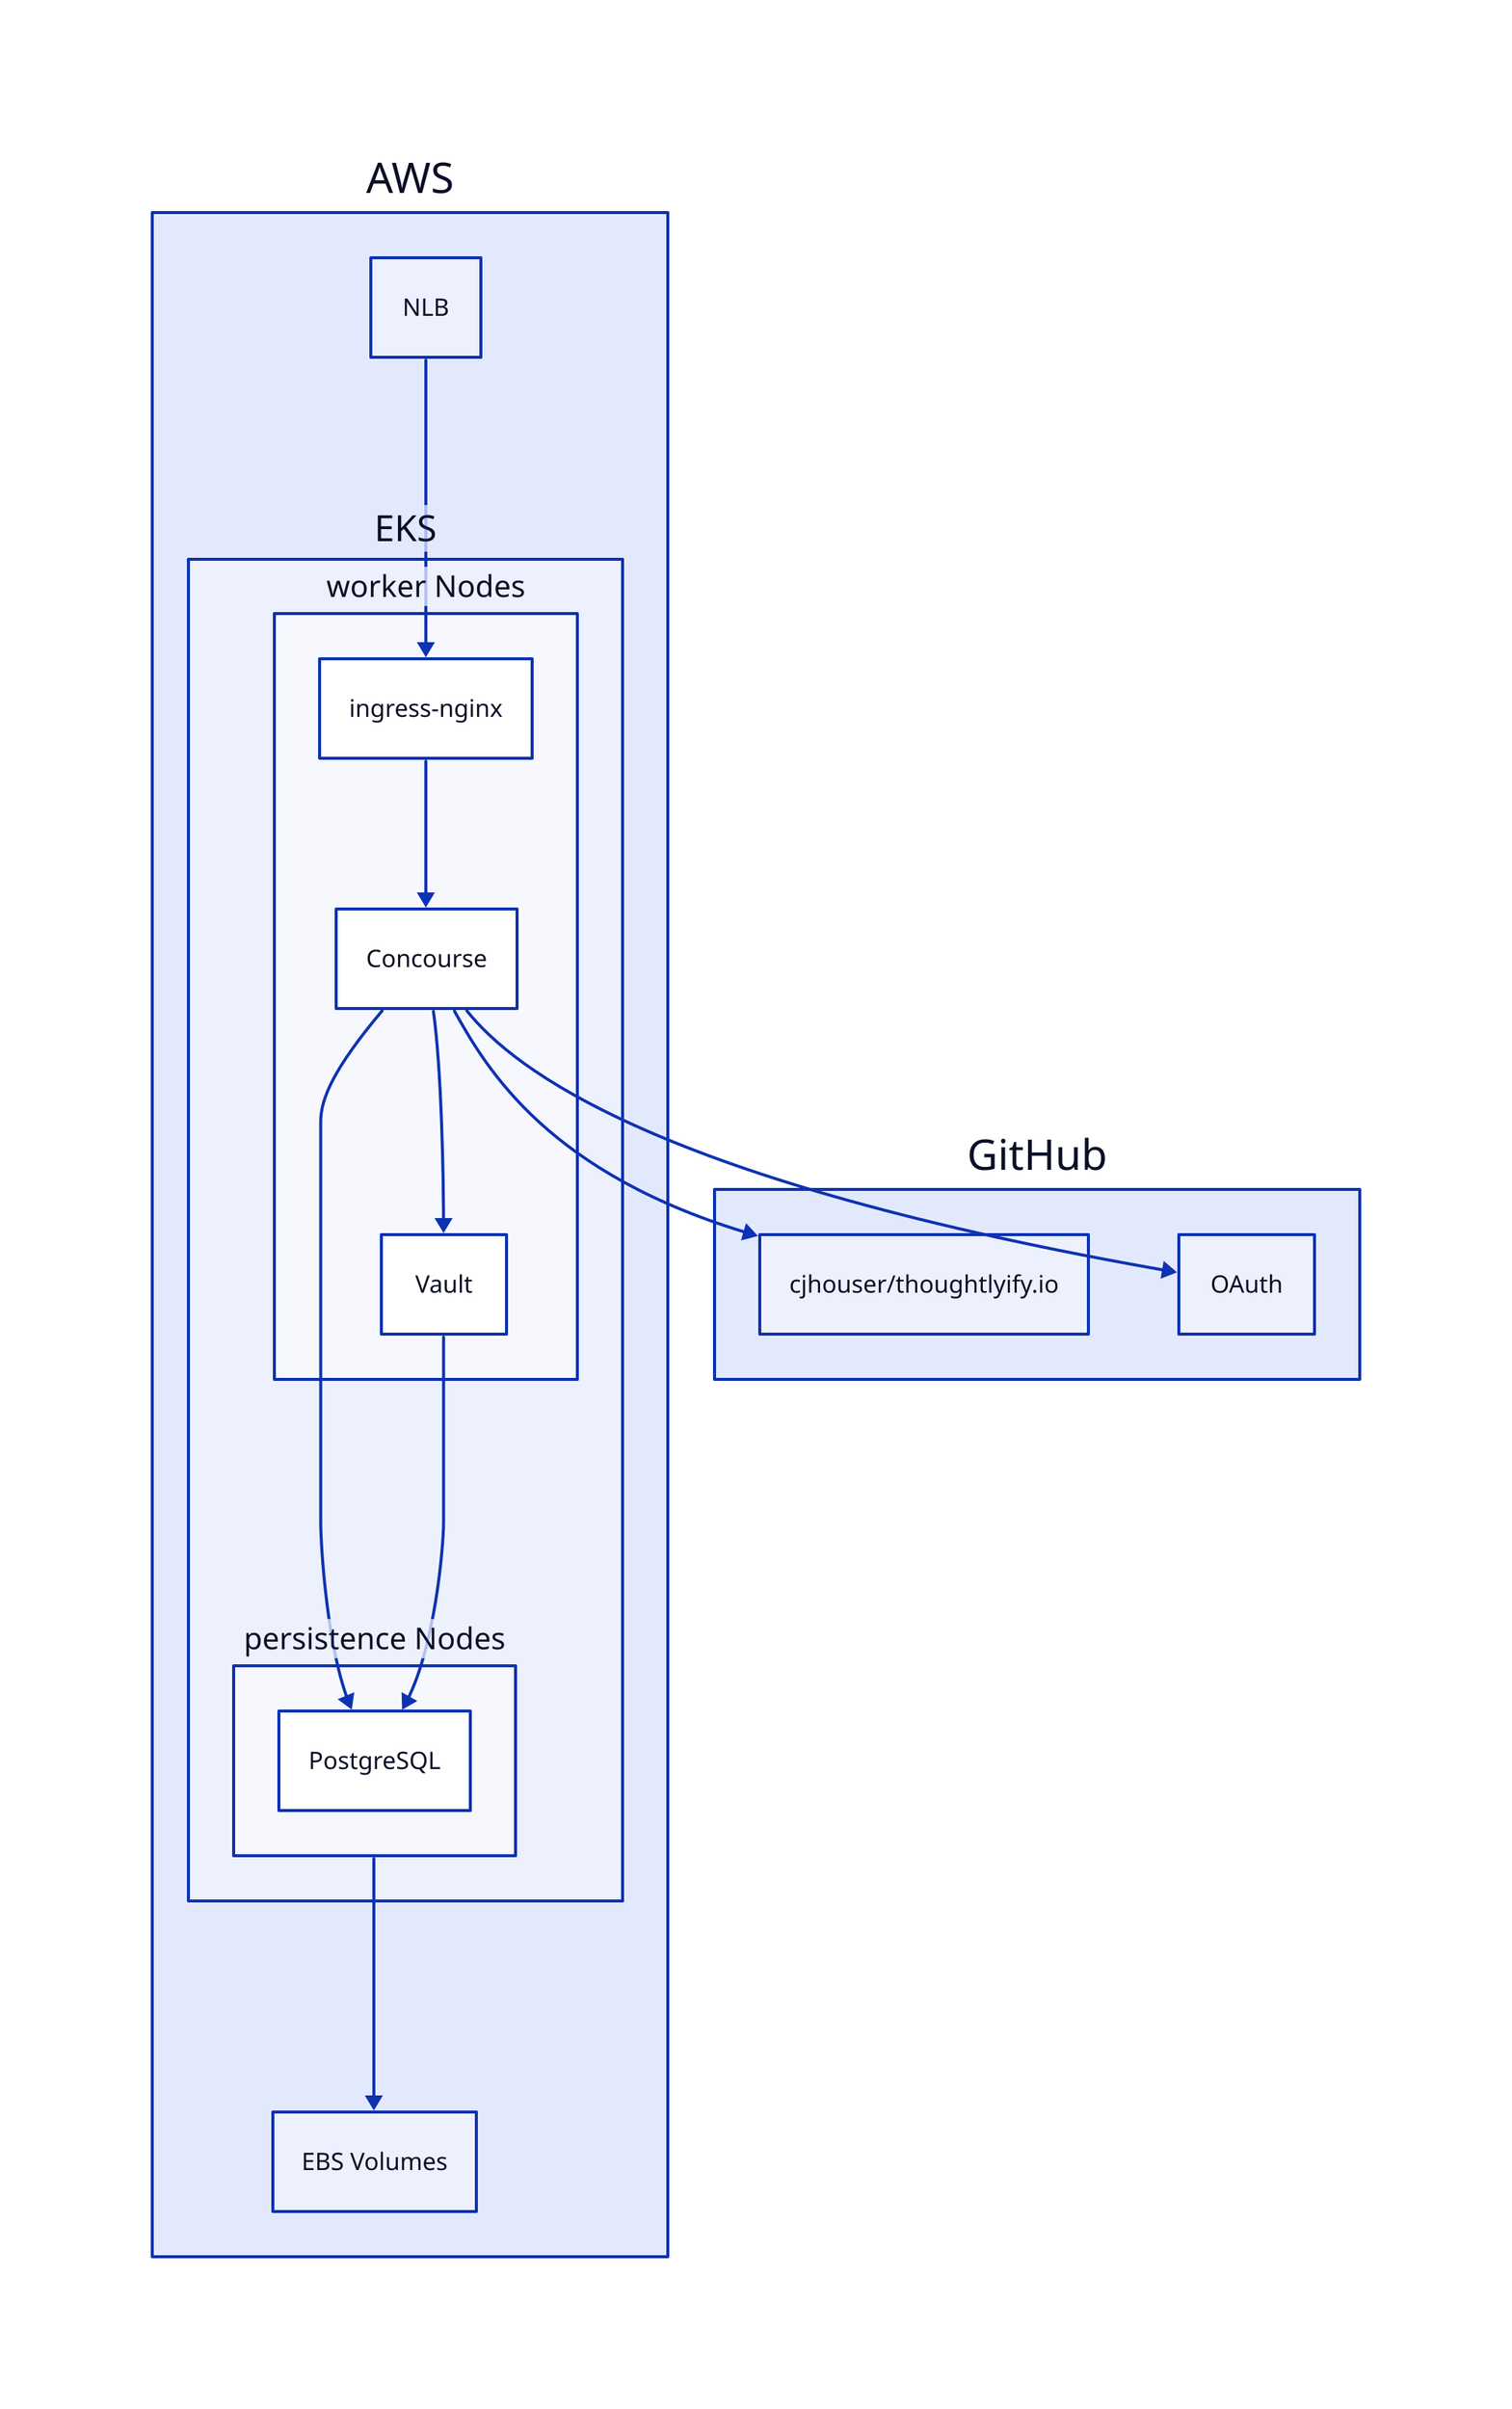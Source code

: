 AWS: {
  EKS: {
    persistence Nodes: {
      PostgreSQL
    }
    worker Nodes: {
      ingress-nginx -> Concourse -> Vault
    }
    worker Nodes.Concourse -> persistence Nodes.PostgreSQL
    worker Nodes.Vault -> persistence Nodes.PostgreSQL
  }

  EKS.persistence Nodes -> EBS Volumes
  NLB -> EKS.worker Nodes.ingress-nginx
}

GitHub: {
  cjhouser/thoughtlyify\.io
  OAuth
}

AWS.EKS.worker Nodes.Concourse -> GitHub.OAuth
AWS.EKS.worker Nodes.Concourse -> GitHub.cjhouser/thoughtlyify\.io
